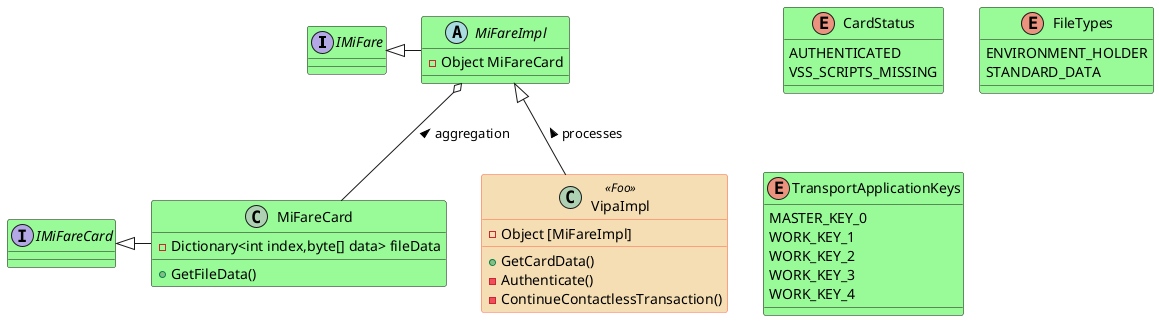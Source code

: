 @startuml
'https://plantuml.com/class-diagram

' reference
' https://plantuml.com/class-diagram

interface IMiFare
interface IMiFareCard

MiFareImpl o-- MiFareCard : < aggregation
IMiFareCard <|- MiFareCard
IMiFare <|- MiFareImpl
MiFareImpl <|-- VipaImpl : < processes

skinparam class {
    BackgroundColor PaleGreen
    ArrowColor SeaGreen
    'BorderColor Red
    BackgroundColor<<Foo>> Wheat
    BorderColor<<Foo>> Tomato
}

class MiFareCard {
    -Dictionary<int index,byte[] data> fileData
    +GetFileData()
}

abstract class MiFareImpl {
    -Object MiFareCard
}

class VipaImpl <<Foo>> {
    -Object [MiFareImpl]
    +GetCardData()
    -Authenticate()
    -ContinueContactlessTransaction()
}

enum CardStatus {
    AUTHENTICATED
    VSS_SCRIPTS_MISSING
}

enum FileTypes {
    ENVIRONMENT_HOLDER
    STANDARD_DATA
}

enum TransportApplicationKeys {
    MASTER_KEY_0
    WORK_KEY_1
    WORK_KEY_2
    WORK_KEY_3
    WORK_KEY_4
}
@enduml